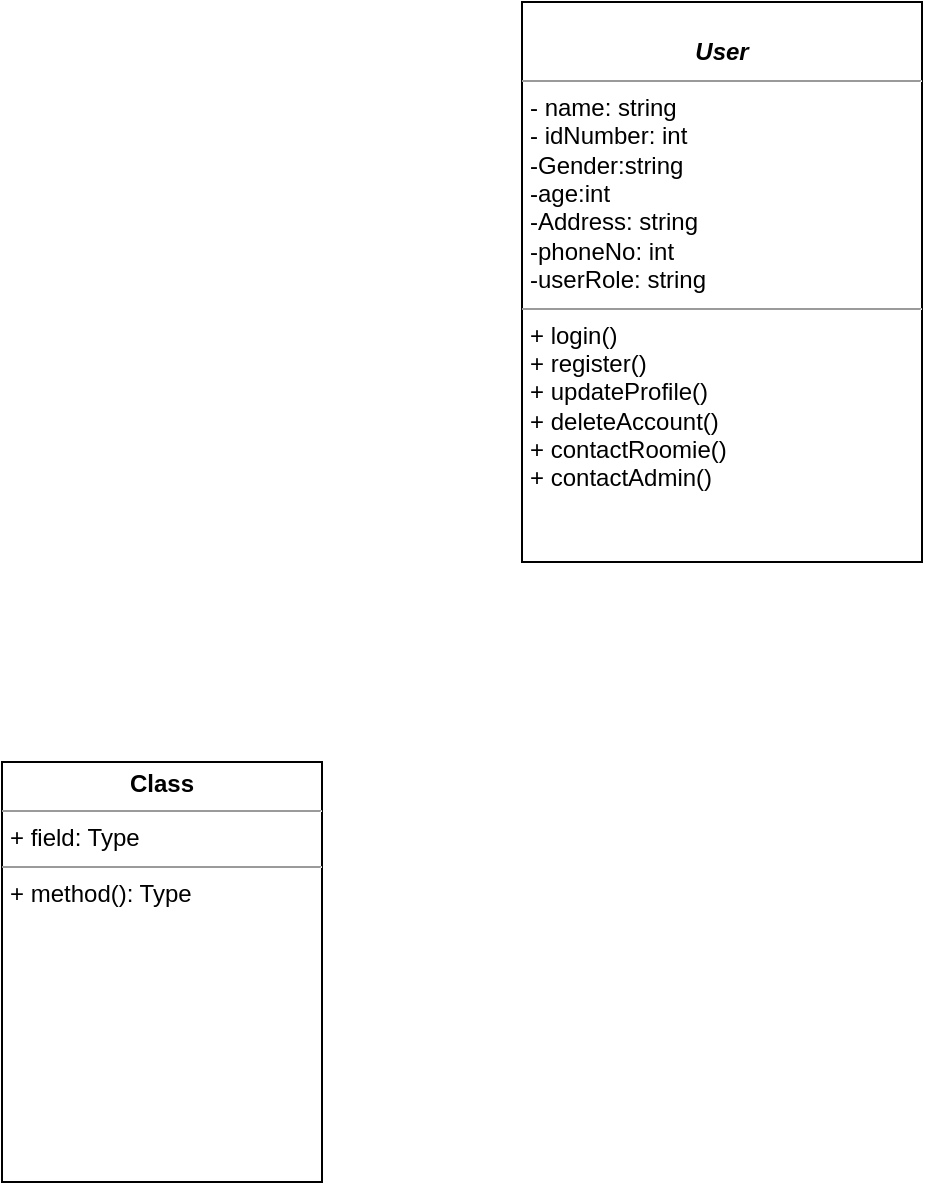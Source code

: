 <mxfile version="21.6.6" type="github">
  <diagram name="Page-1" id="vJoRgF2rdEc3smnoR0rz">
    <mxGraphModel dx="880" dy="459" grid="1" gridSize="10" guides="1" tooltips="1" connect="1" arrows="1" fold="1" page="1" pageScale="1" pageWidth="850" pageHeight="1100" math="0" shadow="0">
      <root>
        <mxCell id="0" />
        <mxCell id="1" parent="0" />
        <mxCell id="gcqFdqabaBSLb5J-l6Q6-5" value="&lt;p style=&quot;margin:0px;margin-top:4px;text-align:center;&quot;&gt;&lt;br&gt;&lt;b&gt;&lt;i&gt;User&lt;/i&gt;&lt;/b&gt;&lt;/p&gt;&lt;hr size=&quot;1&quot;&gt;&lt;p style=&quot;margin:0px;margin-left:4px;&quot;&gt;- name: string&lt;br&gt;- idNumber: int&lt;/p&gt;&lt;p style=&quot;margin:0px;margin-left:4px;&quot;&gt;-Gender:string&lt;/p&gt;&lt;p style=&quot;margin:0px;margin-left:4px;&quot;&gt;-age:int&lt;/p&gt;&lt;p style=&quot;margin:0px;margin-left:4px;&quot;&gt;-Address: string&lt;/p&gt;&lt;p style=&quot;margin:0px;margin-left:4px;&quot;&gt;-phoneNo: int&lt;/p&gt;&lt;p style=&quot;margin:0px;margin-left:4px;&quot;&gt;-userRole: string&lt;/p&gt;&lt;hr size=&quot;1&quot;&gt;&lt;p style=&quot;margin:0px;margin-left:4px;&quot;&gt;+ login()&lt;br&gt;+ register()&lt;/p&gt;&lt;p style=&quot;margin:0px;margin-left:4px;&quot;&gt;+ updateProfile()&lt;/p&gt;&lt;p style=&quot;margin:0px;margin-left:4px;&quot;&gt;+ deleteAccount()&lt;/p&gt;&lt;p style=&quot;margin:0px;margin-left:4px;&quot;&gt;+ contactRoomie()&lt;/p&gt;&lt;p style=&quot;margin:0px;margin-left:4px;&quot;&gt;+ contactAdmin()&lt;/p&gt;" style="verticalAlign=top;align=left;overflow=fill;fontSize=12;fontFamily=Helvetica;html=1;whiteSpace=wrap;" vertex="1" parent="1">
          <mxGeometry x="340" y="10" width="200" height="280" as="geometry" />
        </mxCell>
        <mxCell id="gcqFdqabaBSLb5J-l6Q6-6" value="&lt;p style=&quot;margin:0px;margin-top:4px;text-align:center;&quot;&gt;&lt;b&gt;Class&lt;/b&gt;&lt;/p&gt;&lt;hr size=&quot;1&quot;/&gt;&lt;p style=&quot;margin:0px;margin-left:4px;&quot;&gt;+ field: Type&lt;/p&gt;&lt;hr size=&quot;1&quot;/&gt;&lt;p style=&quot;margin:0px;margin-left:4px;&quot;&gt;+ method(): Type&lt;/p&gt;" style="verticalAlign=top;align=left;overflow=fill;fontSize=12;fontFamily=Helvetica;html=1;whiteSpace=wrap;" vertex="1" parent="1">
          <mxGeometry x="80" y="390" width="160" height="210" as="geometry" />
        </mxCell>
      </root>
    </mxGraphModel>
  </diagram>
</mxfile>
